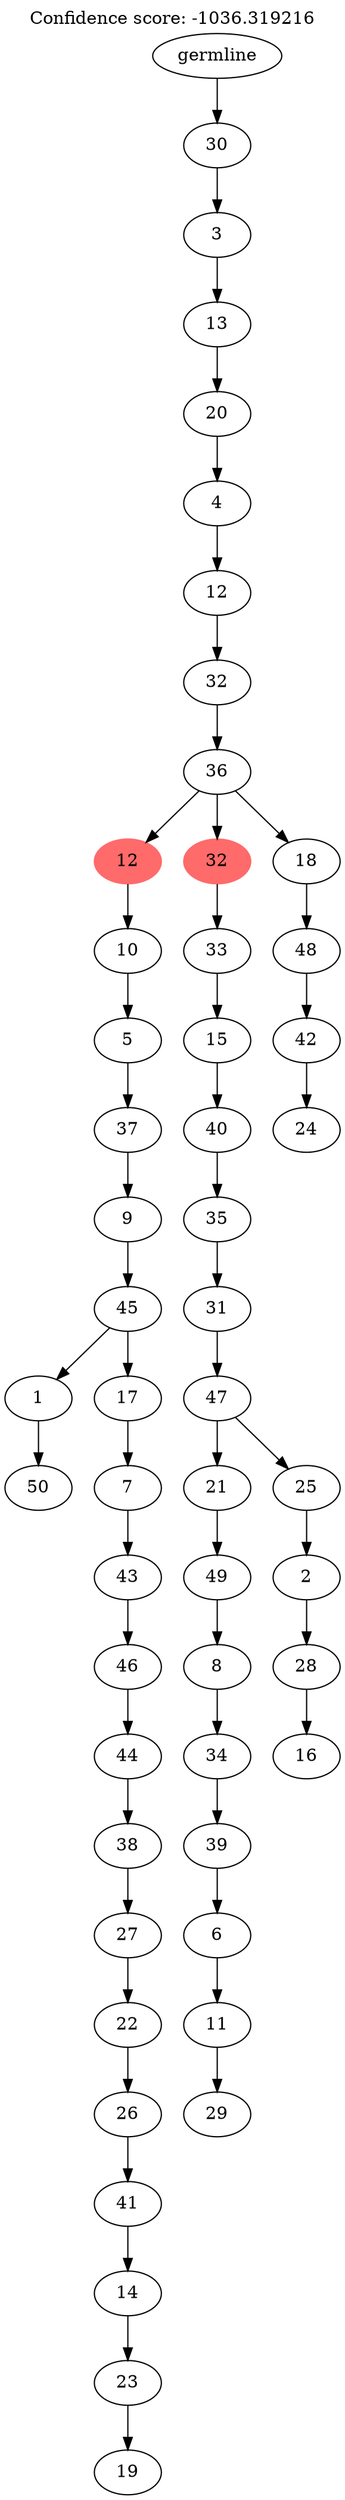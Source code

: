 digraph g {
	"51" -> "52";
	"52" [label="50"];
	"49" -> "50";
	"50" [label="19"];
	"48" -> "49";
	"49" [label="23"];
	"47" -> "48";
	"48" [label="14"];
	"46" -> "47";
	"47" [label="41"];
	"45" -> "46";
	"46" [label="26"];
	"44" -> "45";
	"45" [label="22"];
	"43" -> "44";
	"44" [label="27"];
	"42" -> "43";
	"43" [label="38"];
	"41" -> "42";
	"42" [label="44"];
	"40" -> "41";
	"41" [label="46"];
	"39" -> "40";
	"40" [label="43"];
	"38" -> "39";
	"39" [label="7"];
	"37" -> "38";
	"38" [label="17"];
	"37" -> "51";
	"51" [label="1"];
	"36" -> "37";
	"37" [label="45"];
	"35" -> "36";
	"36" [label="9"];
	"34" -> "35";
	"35" [label="37"];
	"33" -> "34";
	"34" [label="5"];
	"32" -> "33";
	"33" [label="10"];
	"30" -> "31";
	"31" [label="29"];
	"29" -> "30";
	"30" [label="11"];
	"28" -> "29";
	"29" [label="6"];
	"27" -> "28";
	"28" [label="39"];
	"26" -> "27";
	"27" [label="34"];
	"25" -> "26";
	"26" [label="8"];
	"24" -> "25";
	"25" [label="49"];
	"22" -> "23";
	"23" [label="16"];
	"21" -> "22";
	"22" [label="28"];
	"20" -> "21";
	"21" [label="2"];
	"19" -> "20";
	"20" [label="25"];
	"19" -> "24";
	"24" [label="21"];
	"18" -> "19";
	"19" [label="47"];
	"17" -> "18";
	"18" [label="31"];
	"16" -> "17";
	"17" [label="35"];
	"15" -> "16";
	"16" [label="40"];
	"14" -> "15";
	"15" [label="15"];
	"13" -> "14";
	"14" [label="33"];
	"11" -> "12";
	"12" [label="24"];
	"10" -> "11";
	"11" [label="42"];
	"9" -> "10";
	"10" [label="48"];
	"8" -> "9";
	"9" [label="18"];
	"8" -> "13";
	"13" [color=indianred1, style=filled, label="32"];
	"8" -> "32";
	"32" [color=indianred1, style=filled, label="12"];
	"7" -> "8";
	"8" [label="36"];
	"6" -> "7";
	"7" [label="32"];
	"5" -> "6";
	"6" [label="12"];
	"4" -> "5";
	"5" [label="4"];
	"3" -> "4";
	"4" [label="20"];
	"2" -> "3";
	"3" [label="13"];
	"1" -> "2";
	"2" [label="3"];
	"0" -> "1";
	"1" [label="30"];
	"0" [label="germline"];
	labelloc="t";
	label="Confidence score: -1036.319216";
}
